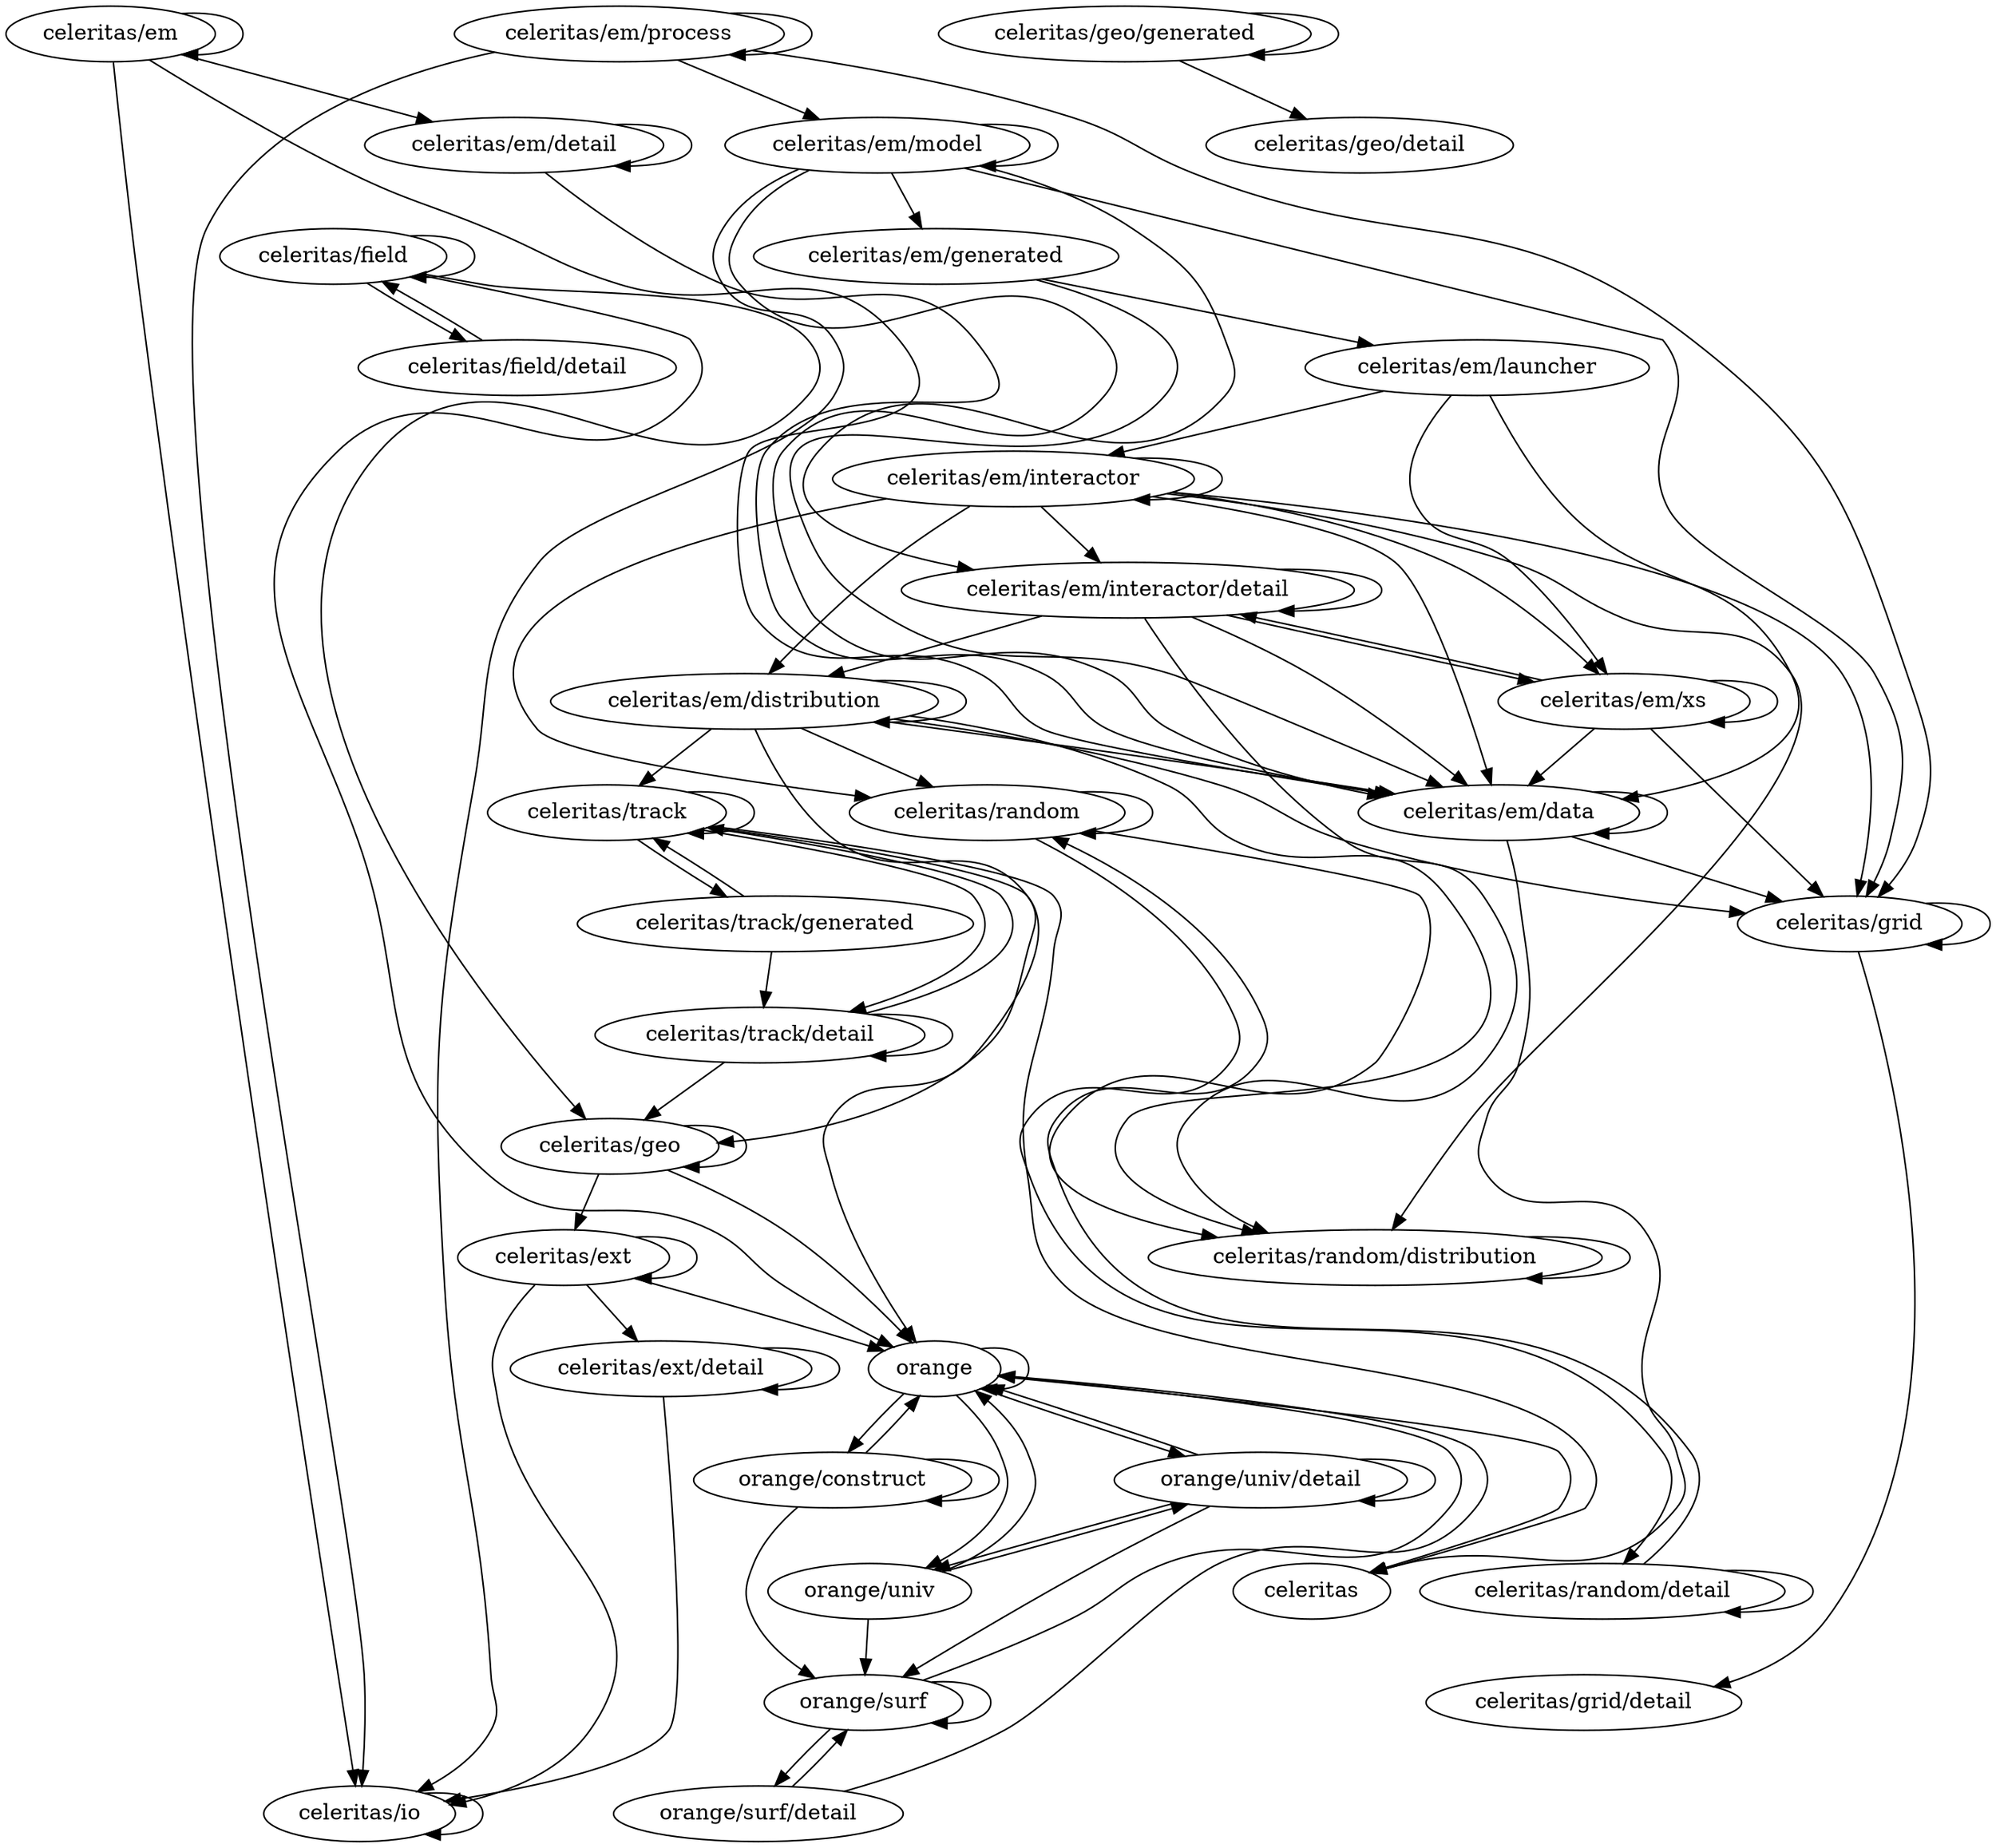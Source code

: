 digraph packages {
// margin=0.0
// mindist=0.1
//  rankdir=TB
// nodesep="+0.05,0.5"
// size="36,36"
"celeritas/ext" -> "celeritas/ext" [weight=0.283] // [0.3333333333333333, 0.2, 0.16666666666666666, 0.09090909090909091, 0.5, 0.125, 0.3333333333333333, 1.0, 0.16666666666666666, 0.2, 0.125, 0.3333333333333333, 0.1111111111111111]
"celeritas/ext" -> "celeritas/ext/detail" [weight=0.311] // [1.0, 0.2, 0.09090909090909091, 0.125, 0.5, 0.3333333333333333, 0.125, 0.1111111111111111]
"celeritas/field" -> "celeritas/field" [weight=0.286] // [0.5, 0.125, 0.125, 0.25, 0.3333333333333333, 0.3333333333333333, 0.3333333333333333]
"celeritas/field" -> "celeritas/geo" [weight=0.312] // [0.125, 0.5]
"celeritas/field" -> "orange" [weight=0.312] // [0.125, 0.5]
"celeritas/field" -> "celeritas/field/detail" [weight=0.229] // [0.125, 0.3333333333333333]
"celeritas/field/detail" -> "celeritas/field" [weight=0.200] // [0.2]
"celeritas/geo" -> "celeritas/ext" [weight=0.500] // [0.5, 0.5, 0.5]
"celeritas/geo" -> "orange" [weight=0.387] // [0.5, 0.3333333333333333, 0.1, 0.5, 0.5]
"celeritas/geo" -> "celeritas/geo" [weight=0.422] // [0.1, 0.16666666666666666, 1.0]
"celeritas/geo/generated" -> "celeritas/geo/generated" [weight=0.171] // [0.2, 0.14285714285714285]
"celeritas/geo/generated" -> "celeritas/geo/detail" [weight=0.171] // [0.2, 0.14285714285714285]
"celeritas/io" -> "celeritas/io" [weight=0.535] // [0.25, 1.0, 0.25, 0.5, 0.2, 1.0, 0.5, 0.5, 1.0, 0.5, 0.5, 0.5, 0.16666666666666666, 1.0, 0.2, 0.5]
"celeritas/ext" -> "celeritas/io" [weight=0.258] // [0.09090909090909091, 0.5, 0.16666666666666666, 0.2, 0.3333333333333333]
"celeritas/ext/detail" -> "celeritas/ext/detail" [weight=0.485] // [0.5, 0.3333333333333333, 1.0, 0.3333333333333333, 0.5, 0.25, 0.1, 0.5, 1.0, 0.3333333333333333]
"celeritas/ext/detail" -> "celeritas/io" [weight=0.217] // [0.1, 0.3333333333333333]
"orange" -> "orange" [weight=0.211] // [0.16666666666666666, 0.05263157894736842, 0.16666666666666666, 0.16666666666666666, 0.5]
"orange" -> "celeritas" [weight=0.167] // [0.16666666666666666]
"orange" -> "orange/construct" [weight=0.053] // [0.05263157894736842]
"orange" -> "orange/univ/detail" [weight=0.110] // [0.05263157894736842, 0.16666666666666666]
"orange" -> "orange/univ" [weight=0.167] // [0.16666666666666666]
"orange/construct" -> "orange" [weight=0.340] // [1.0, 0.16666666666666666, 0.3333333333333333, 0.2, 0.09090909090909091, 0.25]
"orange/construct" -> "orange/construct" [weight=0.422] // [0.5, 1.0, 0.16666666666666666, 0.16666666666666666, 0.2, 1.0, 0.09090909090909091, 0.25]
"orange/construct" -> "orange/surf" [weight=0.129] // [0.16666666666666666, 0.09090909090909091]
"orange/surf" -> "orange" [weight=0.418] // [0.14285714285714285, 0.16666666666666666, 0.2, 0.5, 0.5, 1.0]
"orange/surf" -> "orange/surf/detail" [weight=0.195] // [0.14285714285714285, 0.16666666666666666, 0.16666666666666666, 0.16666666666666666, 0.3333333333333333]
"orange/surf" -> "orange/surf" [weight=0.312] // [0.125, 0.5]
"orange/surf/detail" -> "orange" [weight=0.175] // [0.25, 0.1]
"orange/surf/detail" -> "orange/surf" [weight=0.100] // [0.1]
"orange/univ" -> "orange" [weight=0.156] // [0.1111111111111111, 0.2]
"orange/univ" -> "orange/surf" [weight=0.111] // [0.1111111111111111]
"orange/univ" -> "orange/univ/detail" [weight=0.111] // [0.1111111111111111]
"orange/univ/detail" -> "orange" [weight=0.250] // [0.25, 0.25]
"orange/univ/detail" -> "orange/univ/detail" [weight=0.211] // [0.25, 0.14285714285714285, 0.25, 0.2]
"orange/univ/detail" -> "orange/surf" [weight=0.143] // [0.14285714285714285]
"orange/univ/detail" -> "orange/univ" [weight=0.171] // [0.14285714285714285, 0.2]
"celeritas/em/interactor" -> "celeritas/random/distribution" [weight=0.084] // [0.14285714285714285, 0.14285714285714285, 0.058823529411764705, 0.08333333333333333, 0.07692307692307693, 0.0625, 0.058823529411764705, 0.0625, 0.07142857142857142]
"celeritas/em/interactor" -> "celeritas/em/data" [weight=0.077] // [0.14285714285714285, 0.14285714285714285, 0.058823529411764705, 0.05, 0.08333333333333333, 0.07692307692307693, 0.0625, 0.058823529411764705, 0.0625, 0.07142857142857142, 0.05263157894736842, 0.058823529411764705]
"celeritas/em/interactor" -> "celeritas/em/interactor" [weight=0.103] // [0.14285714285714285, 0.0625]
"celeritas/em" -> "celeritas/em" [weight=0.053] // [0.05263157894736842]
"celeritas/em" -> "celeritas/em/data" [weight=0.126] // [0.05263157894736842, 0.2]
"celeritas/em" -> "celeritas/em/detail" [weight=0.053] // [0.05263157894736842]
"celeritas/em" -> "celeritas/io" [weight=0.200] // [0.2]
"celeritas/em/model" -> "celeritas/em/model" [weight=0.139] // [0.25, 0.09090909090909091, 0.2, 0.1111111111111111, 0.25, 0.06666666666666667, 0.1111111111111111, 0.25, 0.07142857142857142, 0.09090909090909091, 0.08333333333333333, 0.09090909090909091]
"celeritas/em/model" -> "celeritas/em/generated" [weight=0.138] // [0.25, 0.09090909090909091, 0.1111111111111111, 0.25, 0.06666666666666667, 0.1111111111111111, 0.25, 0.07142857142857142, 0.09090909090909091, 0.08333333333333333]
"celeritas/em/model" -> "celeritas/em/data" [weight=0.213] // [0.3333333333333333, 0.09090909090909091, 0.2, 0.1111111111111111, 0.3333333333333333, 0.3333333333333333, 0.06666666666666667, 0.16666666666666666, 0.1111111111111111, 0.5, 0.3333333333333333, 0.07142857142857142, 0.25, 0.09090909090909091, 0.25, 0.16666666666666666, 0.09090909090909091, 0.3333333333333333]
"celeritas/em/process" -> "celeritas/em/process" [weight=0.315] // [0.14285714285714285, 0.5, 0.2, 0.3333333333333333, 0.2, 0.5, 0.14285714285714285, 0.5]
"celeritas/em/process" -> "celeritas/io" [weight=0.171] // [0.14285714285714285, 0.2, 0.2, 0.14285714285714285]
"celeritas/em/process" -> "celeritas/em/model" [weight=0.315] // [0.14285714285714285, 0.5, 0.2, 0.3333333333333333, 0.2, 0.5, 0.14285714285714285, 0.5]
"celeritas/em/model" -> "celeritas/em/interactor/detail" [weight=0.088] // [0.09090909090909091, 0.09090909090909091, 0.08333333333333333]
"celeritas/em/process" -> "celeritas/grid" [weight=0.333] // [0.3333333333333333]
"celeritas/em/xs" -> "celeritas/em/data" [weight=0.109] // [0.125, 0.1111111111111111, 0.09090909090909091]
"celeritas/em/distribution" -> "celeritas/em/distribution" [weight=0.205] // [0.3333333333333333, 0.5, 0.16666666666666666, 0.16666666666666666, 0.2, 0.125, 0.16666666666666666, 0.125, 0.0625]
"celeritas/em/distribution" -> "celeritas/em/data" [weight=0.124] // [0.125, 0.125, 0.16666666666666666, 0.16666666666666666, 0.1, 0.125, 0.0625]
"celeritas/em/xs" -> "celeritas/em/xs" [weight=0.129] // [0.16666666666666666, 0.09090909090909091]
"celeritas/em/model" -> "celeritas/grid" [weight=0.079] // [0.06666666666666667, 0.09090909090909091]
"celeritas/em/model" -> "celeritas/io" [weight=0.167] // [0.16666666666666666, 0.16666666666666666]
"celeritas/em/interactor" -> "celeritas/em/xs" [weight=0.061] // [0.058823529411764705, 0.0625]
"celeritas/em/interactor" -> "celeritas/em/distribution" [weight=0.059] // [0.058823529411764705, 0.058823529411764705]
"celeritas/em/launcher" -> "celeritas/em/data" [weight=0.218] // [0.2, 0.25, 0.25, 0.3333333333333333, 0.14285714285714285, 0.2, 0.2, 0.2, 0.2, 0.2]
"celeritas/em/launcher" -> "celeritas/em/interactor" [weight=0.218] // [0.2, 0.25, 0.25, 0.3333333333333333, 0.14285714285714285, 0.2, 0.2, 0.2, 0.2, 0.2]
"celeritas/em/interactor/detail" -> "celeritas/random/distribution" [weight=0.153] // [0.2, 0.25, 0.08333333333333333, 0.07692307692307693]
"celeritas/em/interactor/detail" -> "celeritas/em/distribution" [weight=0.176] // [0.25, 0.07692307692307693, 0.2]
"celeritas/em/data" -> "celeritas/em/data" [weight=0.170] // [0.2, 0.16666666666666666, 0.14285714285714285]
"celeritas/em/interactor" -> "celeritas/em/interactor/detail" [weight=0.055] // [0.05, 0.058823529411764705, 0.05263157894736842, 0.058823529411764705]
"celeritas/em/data" -> "celeritas" [weight=0.200] // [0.2, 0.25, 0.16666666666666666, 0.25, 0.2, 0.16666666666666666, 0.16666666666666666]
"celeritas/em/distribution" -> "celeritas/random/distribution" [weight=0.157] // [0.16666666666666666, 0.16666666666666666, 0.125, 0.2, 0.16666666666666666, 0.16666666666666666, 0.2, 0.0625]
"celeritas/em/xs" -> "celeritas/grid" [weight=0.106] // [0.1, 0.1111111111111111]
"celeritas/em/xs" -> "celeritas/em/interactor/detail" [weight=0.095] // [0.1, 0.09090909090909091]
"celeritas/em/data" -> "celeritas/grid" [weight=0.155] // [0.16666666666666666, 0.14285714285714285]
"celeritas/em/interactor" -> "celeritas/grid" [weight=0.062] // [0.0625]
"celeritas/em/launcher" -> "celeritas/em/xs" [weight=0.143] // [0.14285714285714285]
"celeritas/em/interactor/detail" -> "celeritas/em/interactor/detail" [weight=0.080] // [0.08333333333333333, 0.07692307692307693]
"celeritas/em/interactor/detail" -> "celeritas/em/xs" [weight=0.083] // [0.08333333333333333]
"celeritas/em/interactor/detail" -> "celeritas/em/data" [weight=0.080] // [0.08333333333333333, 0.07692307692307693]
"celeritas/em/interactor" -> "celeritas/random" [weight=0.071] // [0.07142857142857142]
"celeritas/em/distribution" -> "celeritas/grid" [weight=0.124] // [0.16666666666666666, 0.16666666666666666, 0.1, 0.125, 0.0625]
"celeritas/em/distribution" -> "celeritas/geo" [weight=0.062] // [0.0625]
"celeritas/em/distribution" -> "celeritas/random" [weight=0.062] // [0.0625]
"celeritas/em/distribution" -> "celeritas/track" [weight=0.062] // [0.0625]
"celeritas/em/detail" -> "celeritas/em/detail" [weight=0.333] // [0.3333333333333333]
"celeritas/em/detail" -> "celeritas/em/data" [weight=0.333] // [0.3333333333333333]
"celeritas/em/generated" -> "celeritas/em/launcher" [weight=0.208] // [0.25, 0.16666666666666666, 0.25, 0.16666666666666666, 0.25, 0.16666666666666666, 0.25, 0.16666666666666666, 0.25, 0.16666666666666666, 0.25, 0.16666666666666666, 0.25, 0.16666666666666666, 0.25, 0.16666666666666666, 0.25, 0.16666666666666666, 0.25, 0.16666666666666666]
"celeritas/em/generated" -> "celeritas/em/data" [weight=0.333] // [0.3333333333333333, 0.3333333333333333, 0.3333333333333333, 0.3333333333333333, 0.3333333333333333, 0.3333333333333333, 0.3333333333333333, 0.3333333333333333, 0.3333333333333333, 0.3333333333333333]
"celeritas/grid" -> "celeritas/grid" [weight=0.294] // [1.0, 0.16666666666666666, 0.125, 0.2, 0.2, 0.25, 0.25, 0.14285714285714285, 0.3333333333333333, 0.2, 0.5, 0.25, 0.2]
"celeritas/grid" -> "celeritas/grid/detail" [weight=0.206] // [0.16666666666666666, 0.2, 0.25]
"celeritas/random" -> "celeritas/random" [weight=0.483] // [0.3333333333333333, 0.25, 1.0, 0.5, 0.5, 0.5, 0.25, 0.16666666666666666, 1.0, 0.3333333333333333]
"celeritas/random" -> "celeritas/random/detail" [weight=0.222] // [0.3333333333333333, 0.16666666666666666, 0.16666666666666666]
"celeritas/random" -> "celeritas/random/distribution" [weight=0.250] // [0.25, 0.3333333333333333, 0.16666666666666666]
"celeritas/random/detail" -> "celeritas/random/detail" [weight=0.225] // [0.25, 0.2]
"celeritas/random/detail" -> "celeritas/random" [weight=0.261] // [0.25, 0.2, 0.3333333333333333]
"celeritas/random/distribution" -> "celeritas/random/distribution" [weight=0.225] // [0.25, 0.25, 0.16666666666666666, 0.25, 0.16666666666666666, 0.16666666666666666, 0.25, 0.25, 0.25, 0.25]
"celeritas/track" -> "celeritas" [weight=0.139] // [0.16666666666666666, 0.1111111111111111]
"celeritas/track" -> "celeritas/track" [weight=0.249] // [0.2, 0.1111111111111111, 0.5, 0.3333333333333333, 0.1]
"celeritas/track" -> "orange" [weight=0.111] // [0.1111111111111111]
"celeritas/track" -> "celeritas/track/detail" [weight=0.100] // [0.1]
"celeritas/track" -> "celeritas/track/generated" [weight=0.100] // [0.1]
"celeritas/track/detail" -> "celeritas/geo" [weight=0.131] // [0.1, 0.125, 0.16666666666666666]
"celeritas/track/detail" -> "celeritas/track" [weight=0.223] // [0.1, 0.125, 0.5, 0.16666666666666666]
"celeritas/track/detail" -> "celeritas/track/detail" [weight=0.244] // [0.1, 0.125, 0.5, 0.25]
"celeritas/track/generated" -> "celeritas/track/detail" [weight=0.342] // [0.5, 0.3333333333333333, 0.2, 0.5, 0.3333333333333333, 0.2, 0.5, 0.3333333333333333, 0.16666666666666666, 0.5, 0.3333333333333333, 0.2]
"celeritas/track/generated" -> "celeritas/track" [weight=0.192] // [0.2, 0.2, 0.16666666666666666, 0.2]
"celeritas/ext" -> "orange" [weight=0.190] // [0.125, 0.3333333333333333, 0.1111111111111111]
}
